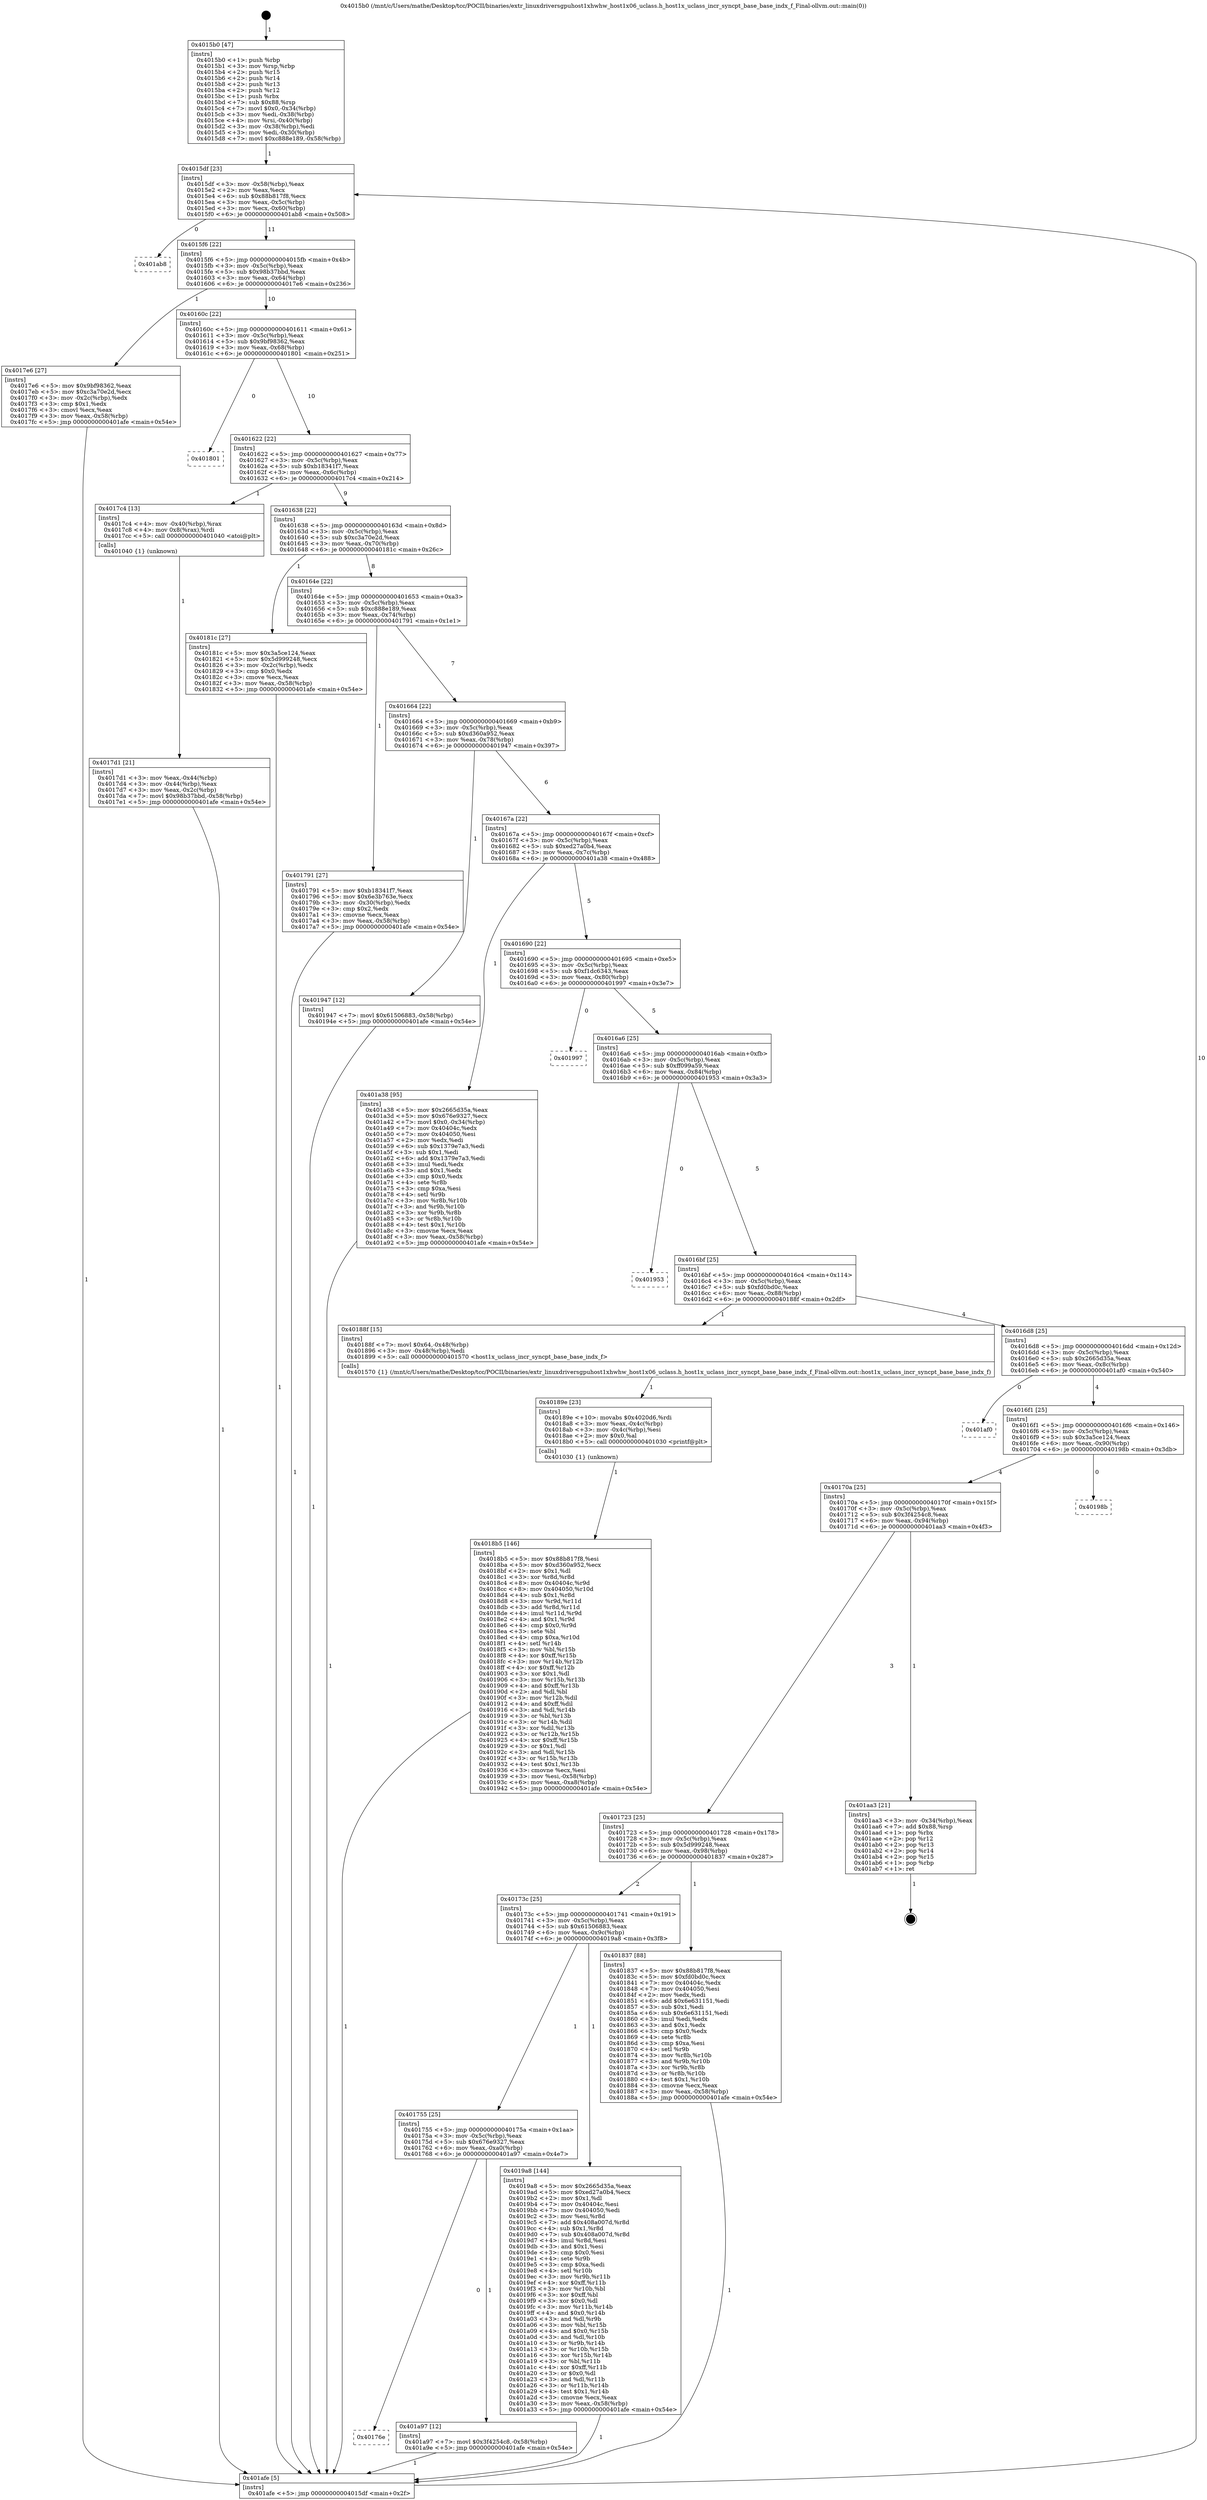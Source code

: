 digraph "0x4015b0" {
  label = "0x4015b0 (/mnt/c/Users/mathe/Desktop/tcc/POCII/binaries/extr_linuxdriversgpuhost1xhwhw_host1x06_uclass.h_host1x_uclass_incr_syncpt_base_base_indx_f_Final-ollvm.out::main(0))"
  labelloc = "t"
  node[shape=record]

  Entry [label="",width=0.3,height=0.3,shape=circle,fillcolor=black,style=filled]
  "0x4015df" [label="{
     0x4015df [23]\l
     | [instrs]\l
     &nbsp;&nbsp;0x4015df \<+3\>: mov -0x58(%rbp),%eax\l
     &nbsp;&nbsp;0x4015e2 \<+2\>: mov %eax,%ecx\l
     &nbsp;&nbsp;0x4015e4 \<+6\>: sub $0x88b817f8,%ecx\l
     &nbsp;&nbsp;0x4015ea \<+3\>: mov %eax,-0x5c(%rbp)\l
     &nbsp;&nbsp;0x4015ed \<+3\>: mov %ecx,-0x60(%rbp)\l
     &nbsp;&nbsp;0x4015f0 \<+6\>: je 0000000000401ab8 \<main+0x508\>\l
  }"]
  "0x401ab8" [label="{
     0x401ab8\l
  }", style=dashed]
  "0x4015f6" [label="{
     0x4015f6 [22]\l
     | [instrs]\l
     &nbsp;&nbsp;0x4015f6 \<+5\>: jmp 00000000004015fb \<main+0x4b\>\l
     &nbsp;&nbsp;0x4015fb \<+3\>: mov -0x5c(%rbp),%eax\l
     &nbsp;&nbsp;0x4015fe \<+5\>: sub $0x98b37bbd,%eax\l
     &nbsp;&nbsp;0x401603 \<+3\>: mov %eax,-0x64(%rbp)\l
     &nbsp;&nbsp;0x401606 \<+6\>: je 00000000004017e6 \<main+0x236\>\l
  }"]
  Exit [label="",width=0.3,height=0.3,shape=circle,fillcolor=black,style=filled,peripheries=2]
  "0x4017e6" [label="{
     0x4017e6 [27]\l
     | [instrs]\l
     &nbsp;&nbsp;0x4017e6 \<+5\>: mov $0x9bf98362,%eax\l
     &nbsp;&nbsp;0x4017eb \<+5\>: mov $0xc3a70e2d,%ecx\l
     &nbsp;&nbsp;0x4017f0 \<+3\>: mov -0x2c(%rbp),%edx\l
     &nbsp;&nbsp;0x4017f3 \<+3\>: cmp $0x1,%edx\l
     &nbsp;&nbsp;0x4017f6 \<+3\>: cmovl %ecx,%eax\l
     &nbsp;&nbsp;0x4017f9 \<+3\>: mov %eax,-0x58(%rbp)\l
     &nbsp;&nbsp;0x4017fc \<+5\>: jmp 0000000000401afe \<main+0x54e\>\l
  }"]
  "0x40160c" [label="{
     0x40160c [22]\l
     | [instrs]\l
     &nbsp;&nbsp;0x40160c \<+5\>: jmp 0000000000401611 \<main+0x61\>\l
     &nbsp;&nbsp;0x401611 \<+3\>: mov -0x5c(%rbp),%eax\l
     &nbsp;&nbsp;0x401614 \<+5\>: sub $0x9bf98362,%eax\l
     &nbsp;&nbsp;0x401619 \<+3\>: mov %eax,-0x68(%rbp)\l
     &nbsp;&nbsp;0x40161c \<+6\>: je 0000000000401801 \<main+0x251\>\l
  }"]
  "0x40176e" [label="{
     0x40176e\l
  }", style=dashed]
  "0x401801" [label="{
     0x401801\l
  }", style=dashed]
  "0x401622" [label="{
     0x401622 [22]\l
     | [instrs]\l
     &nbsp;&nbsp;0x401622 \<+5\>: jmp 0000000000401627 \<main+0x77\>\l
     &nbsp;&nbsp;0x401627 \<+3\>: mov -0x5c(%rbp),%eax\l
     &nbsp;&nbsp;0x40162a \<+5\>: sub $0xb18341f7,%eax\l
     &nbsp;&nbsp;0x40162f \<+3\>: mov %eax,-0x6c(%rbp)\l
     &nbsp;&nbsp;0x401632 \<+6\>: je 00000000004017c4 \<main+0x214\>\l
  }"]
  "0x401a97" [label="{
     0x401a97 [12]\l
     | [instrs]\l
     &nbsp;&nbsp;0x401a97 \<+7\>: movl $0x3f4254c8,-0x58(%rbp)\l
     &nbsp;&nbsp;0x401a9e \<+5\>: jmp 0000000000401afe \<main+0x54e\>\l
  }"]
  "0x4017c4" [label="{
     0x4017c4 [13]\l
     | [instrs]\l
     &nbsp;&nbsp;0x4017c4 \<+4\>: mov -0x40(%rbp),%rax\l
     &nbsp;&nbsp;0x4017c8 \<+4\>: mov 0x8(%rax),%rdi\l
     &nbsp;&nbsp;0x4017cc \<+5\>: call 0000000000401040 \<atoi@plt\>\l
     | [calls]\l
     &nbsp;&nbsp;0x401040 \{1\} (unknown)\l
  }"]
  "0x401638" [label="{
     0x401638 [22]\l
     | [instrs]\l
     &nbsp;&nbsp;0x401638 \<+5\>: jmp 000000000040163d \<main+0x8d\>\l
     &nbsp;&nbsp;0x40163d \<+3\>: mov -0x5c(%rbp),%eax\l
     &nbsp;&nbsp;0x401640 \<+5\>: sub $0xc3a70e2d,%eax\l
     &nbsp;&nbsp;0x401645 \<+3\>: mov %eax,-0x70(%rbp)\l
     &nbsp;&nbsp;0x401648 \<+6\>: je 000000000040181c \<main+0x26c\>\l
  }"]
  "0x401755" [label="{
     0x401755 [25]\l
     | [instrs]\l
     &nbsp;&nbsp;0x401755 \<+5\>: jmp 000000000040175a \<main+0x1aa\>\l
     &nbsp;&nbsp;0x40175a \<+3\>: mov -0x5c(%rbp),%eax\l
     &nbsp;&nbsp;0x40175d \<+5\>: sub $0x676e9327,%eax\l
     &nbsp;&nbsp;0x401762 \<+6\>: mov %eax,-0xa0(%rbp)\l
     &nbsp;&nbsp;0x401768 \<+6\>: je 0000000000401a97 \<main+0x4e7\>\l
  }"]
  "0x40181c" [label="{
     0x40181c [27]\l
     | [instrs]\l
     &nbsp;&nbsp;0x40181c \<+5\>: mov $0x3a5ce124,%eax\l
     &nbsp;&nbsp;0x401821 \<+5\>: mov $0x5d999248,%ecx\l
     &nbsp;&nbsp;0x401826 \<+3\>: mov -0x2c(%rbp),%edx\l
     &nbsp;&nbsp;0x401829 \<+3\>: cmp $0x0,%edx\l
     &nbsp;&nbsp;0x40182c \<+3\>: cmove %ecx,%eax\l
     &nbsp;&nbsp;0x40182f \<+3\>: mov %eax,-0x58(%rbp)\l
     &nbsp;&nbsp;0x401832 \<+5\>: jmp 0000000000401afe \<main+0x54e\>\l
  }"]
  "0x40164e" [label="{
     0x40164e [22]\l
     | [instrs]\l
     &nbsp;&nbsp;0x40164e \<+5\>: jmp 0000000000401653 \<main+0xa3\>\l
     &nbsp;&nbsp;0x401653 \<+3\>: mov -0x5c(%rbp),%eax\l
     &nbsp;&nbsp;0x401656 \<+5\>: sub $0xc888e189,%eax\l
     &nbsp;&nbsp;0x40165b \<+3\>: mov %eax,-0x74(%rbp)\l
     &nbsp;&nbsp;0x40165e \<+6\>: je 0000000000401791 \<main+0x1e1\>\l
  }"]
  "0x4019a8" [label="{
     0x4019a8 [144]\l
     | [instrs]\l
     &nbsp;&nbsp;0x4019a8 \<+5\>: mov $0x2665d35a,%eax\l
     &nbsp;&nbsp;0x4019ad \<+5\>: mov $0xed27a0b4,%ecx\l
     &nbsp;&nbsp;0x4019b2 \<+2\>: mov $0x1,%dl\l
     &nbsp;&nbsp;0x4019b4 \<+7\>: mov 0x40404c,%esi\l
     &nbsp;&nbsp;0x4019bb \<+7\>: mov 0x404050,%edi\l
     &nbsp;&nbsp;0x4019c2 \<+3\>: mov %esi,%r8d\l
     &nbsp;&nbsp;0x4019c5 \<+7\>: add $0x408a007d,%r8d\l
     &nbsp;&nbsp;0x4019cc \<+4\>: sub $0x1,%r8d\l
     &nbsp;&nbsp;0x4019d0 \<+7\>: sub $0x408a007d,%r8d\l
     &nbsp;&nbsp;0x4019d7 \<+4\>: imul %r8d,%esi\l
     &nbsp;&nbsp;0x4019db \<+3\>: and $0x1,%esi\l
     &nbsp;&nbsp;0x4019de \<+3\>: cmp $0x0,%esi\l
     &nbsp;&nbsp;0x4019e1 \<+4\>: sete %r9b\l
     &nbsp;&nbsp;0x4019e5 \<+3\>: cmp $0xa,%edi\l
     &nbsp;&nbsp;0x4019e8 \<+4\>: setl %r10b\l
     &nbsp;&nbsp;0x4019ec \<+3\>: mov %r9b,%r11b\l
     &nbsp;&nbsp;0x4019ef \<+4\>: xor $0xff,%r11b\l
     &nbsp;&nbsp;0x4019f3 \<+3\>: mov %r10b,%bl\l
     &nbsp;&nbsp;0x4019f6 \<+3\>: xor $0xff,%bl\l
     &nbsp;&nbsp;0x4019f9 \<+3\>: xor $0x0,%dl\l
     &nbsp;&nbsp;0x4019fc \<+3\>: mov %r11b,%r14b\l
     &nbsp;&nbsp;0x4019ff \<+4\>: and $0x0,%r14b\l
     &nbsp;&nbsp;0x401a03 \<+3\>: and %dl,%r9b\l
     &nbsp;&nbsp;0x401a06 \<+3\>: mov %bl,%r15b\l
     &nbsp;&nbsp;0x401a09 \<+4\>: and $0x0,%r15b\l
     &nbsp;&nbsp;0x401a0d \<+3\>: and %dl,%r10b\l
     &nbsp;&nbsp;0x401a10 \<+3\>: or %r9b,%r14b\l
     &nbsp;&nbsp;0x401a13 \<+3\>: or %r10b,%r15b\l
     &nbsp;&nbsp;0x401a16 \<+3\>: xor %r15b,%r14b\l
     &nbsp;&nbsp;0x401a19 \<+3\>: or %bl,%r11b\l
     &nbsp;&nbsp;0x401a1c \<+4\>: xor $0xff,%r11b\l
     &nbsp;&nbsp;0x401a20 \<+3\>: or $0x0,%dl\l
     &nbsp;&nbsp;0x401a23 \<+3\>: and %dl,%r11b\l
     &nbsp;&nbsp;0x401a26 \<+3\>: or %r11b,%r14b\l
     &nbsp;&nbsp;0x401a29 \<+4\>: test $0x1,%r14b\l
     &nbsp;&nbsp;0x401a2d \<+3\>: cmovne %ecx,%eax\l
     &nbsp;&nbsp;0x401a30 \<+3\>: mov %eax,-0x58(%rbp)\l
     &nbsp;&nbsp;0x401a33 \<+5\>: jmp 0000000000401afe \<main+0x54e\>\l
  }"]
  "0x401791" [label="{
     0x401791 [27]\l
     | [instrs]\l
     &nbsp;&nbsp;0x401791 \<+5\>: mov $0xb18341f7,%eax\l
     &nbsp;&nbsp;0x401796 \<+5\>: mov $0x6e3b763e,%ecx\l
     &nbsp;&nbsp;0x40179b \<+3\>: mov -0x30(%rbp),%edx\l
     &nbsp;&nbsp;0x40179e \<+3\>: cmp $0x2,%edx\l
     &nbsp;&nbsp;0x4017a1 \<+3\>: cmovne %ecx,%eax\l
     &nbsp;&nbsp;0x4017a4 \<+3\>: mov %eax,-0x58(%rbp)\l
     &nbsp;&nbsp;0x4017a7 \<+5\>: jmp 0000000000401afe \<main+0x54e\>\l
  }"]
  "0x401664" [label="{
     0x401664 [22]\l
     | [instrs]\l
     &nbsp;&nbsp;0x401664 \<+5\>: jmp 0000000000401669 \<main+0xb9\>\l
     &nbsp;&nbsp;0x401669 \<+3\>: mov -0x5c(%rbp),%eax\l
     &nbsp;&nbsp;0x40166c \<+5\>: sub $0xd360a952,%eax\l
     &nbsp;&nbsp;0x401671 \<+3\>: mov %eax,-0x78(%rbp)\l
     &nbsp;&nbsp;0x401674 \<+6\>: je 0000000000401947 \<main+0x397\>\l
  }"]
  "0x401afe" [label="{
     0x401afe [5]\l
     | [instrs]\l
     &nbsp;&nbsp;0x401afe \<+5\>: jmp 00000000004015df \<main+0x2f\>\l
  }"]
  "0x4015b0" [label="{
     0x4015b0 [47]\l
     | [instrs]\l
     &nbsp;&nbsp;0x4015b0 \<+1\>: push %rbp\l
     &nbsp;&nbsp;0x4015b1 \<+3\>: mov %rsp,%rbp\l
     &nbsp;&nbsp;0x4015b4 \<+2\>: push %r15\l
     &nbsp;&nbsp;0x4015b6 \<+2\>: push %r14\l
     &nbsp;&nbsp;0x4015b8 \<+2\>: push %r13\l
     &nbsp;&nbsp;0x4015ba \<+2\>: push %r12\l
     &nbsp;&nbsp;0x4015bc \<+1\>: push %rbx\l
     &nbsp;&nbsp;0x4015bd \<+7\>: sub $0x88,%rsp\l
     &nbsp;&nbsp;0x4015c4 \<+7\>: movl $0x0,-0x34(%rbp)\l
     &nbsp;&nbsp;0x4015cb \<+3\>: mov %edi,-0x38(%rbp)\l
     &nbsp;&nbsp;0x4015ce \<+4\>: mov %rsi,-0x40(%rbp)\l
     &nbsp;&nbsp;0x4015d2 \<+3\>: mov -0x38(%rbp),%edi\l
     &nbsp;&nbsp;0x4015d5 \<+3\>: mov %edi,-0x30(%rbp)\l
     &nbsp;&nbsp;0x4015d8 \<+7\>: movl $0xc888e189,-0x58(%rbp)\l
  }"]
  "0x4017d1" [label="{
     0x4017d1 [21]\l
     | [instrs]\l
     &nbsp;&nbsp;0x4017d1 \<+3\>: mov %eax,-0x44(%rbp)\l
     &nbsp;&nbsp;0x4017d4 \<+3\>: mov -0x44(%rbp),%eax\l
     &nbsp;&nbsp;0x4017d7 \<+3\>: mov %eax,-0x2c(%rbp)\l
     &nbsp;&nbsp;0x4017da \<+7\>: movl $0x98b37bbd,-0x58(%rbp)\l
     &nbsp;&nbsp;0x4017e1 \<+5\>: jmp 0000000000401afe \<main+0x54e\>\l
  }"]
  "0x4018b5" [label="{
     0x4018b5 [146]\l
     | [instrs]\l
     &nbsp;&nbsp;0x4018b5 \<+5\>: mov $0x88b817f8,%esi\l
     &nbsp;&nbsp;0x4018ba \<+5\>: mov $0xd360a952,%ecx\l
     &nbsp;&nbsp;0x4018bf \<+2\>: mov $0x1,%dl\l
     &nbsp;&nbsp;0x4018c1 \<+3\>: xor %r8d,%r8d\l
     &nbsp;&nbsp;0x4018c4 \<+8\>: mov 0x40404c,%r9d\l
     &nbsp;&nbsp;0x4018cc \<+8\>: mov 0x404050,%r10d\l
     &nbsp;&nbsp;0x4018d4 \<+4\>: sub $0x1,%r8d\l
     &nbsp;&nbsp;0x4018d8 \<+3\>: mov %r9d,%r11d\l
     &nbsp;&nbsp;0x4018db \<+3\>: add %r8d,%r11d\l
     &nbsp;&nbsp;0x4018de \<+4\>: imul %r11d,%r9d\l
     &nbsp;&nbsp;0x4018e2 \<+4\>: and $0x1,%r9d\l
     &nbsp;&nbsp;0x4018e6 \<+4\>: cmp $0x0,%r9d\l
     &nbsp;&nbsp;0x4018ea \<+3\>: sete %bl\l
     &nbsp;&nbsp;0x4018ed \<+4\>: cmp $0xa,%r10d\l
     &nbsp;&nbsp;0x4018f1 \<+4\>: setl %r14b\l
     &nbsp;&nbsp;0x4018f5 \<+3\>: mov %bl,%r15b\l
     &nbsp;&nbsp;0x4018f8 \<+4\>: xor $0xff,%r15b\l
     &nbsp;&nbsp;0x4018fc \<+3\>: mov %r14b,%r12b\l
     &nbsp;&nbsp;0x4018ff \<+4\>: xor $0xff,%r12b\l
     &nbsp;&nbsp;0x401903 \<+3\>: xor $0x1,%dl\l
     &nbsp;&nbsp;0x401906 \<+3\>: mov %r15b,%r13b\l
     &nbsp;&nbsp;0x401909 \<+4\>: and $0xff,%r13b\l
     &nbsp;&nbsp;0x40190d \<+2\>: and %dl,%bl\l
     &nbsp;&nbsp;0x40190f \<+3\>: mov %r12b,%dil\l
     &nbsp;&nbsp;0x401912 \<+4\>: and $0xff,%dil\l
     &nbsp;&nbsp;0x401916 \<+3\>: and %dl,%r14b\l
     &nbsp;&nbsp;0x401919 \<+3\>: or %bl,%r13b\l
     &nbsp;&nbsp;0x40191c \<+3\>: or %r14b,%dil\l
     &nbsp;&nbsp;0x40191f \<+3\>: xor %dil,%r13b\l
     &nbsp;&nbsp;0x401922 \<+3\>: or %r12b,%r15b\l
     &nbsp;&nbsp;0x401925 \<+4\>: xor $0xff,%r15b\l
     &nbsp;&nbsp;0x401929 \<+3\>: or $0x1,%dl\l
     &nbsp;&nbsp;0x40192c \<+3\>: and %dl,%r15b\l
     &nbsp;&nbsp;0x40192f \<+3\>: or %r15b,%r13b\l
     &nbsp;&nbsp;0x401932 \<+4\>: test $0x1,%r13b\l
     &nbsp;&nbsp;0x401936 \<+3\>: cmovne %ecx,%esi\l
     &nbsp;&nbsp;0x401939 \<+3\>: mov %esi,-0x58(%rbp)\l
     &nbsp;&nbsp;0x40193c \<+6\>: mov %eax,-0xa8(%rbp)\l
     &nbsp;&nbsp;0x401942 \<+5\>: jmp 0000000000401afe \<main+0x54e\>\l
  }"]
  "0x401947" [label="{
     0x401947 [12]\l
     | [instrs]\l
     &nbsp;&nbsp;0x401947 \<+7\>: movl $0x61506883,-0x58(%rbp)\l
     &nbsp;&nbsp;0x40194e \<+5\>: jmp 0000000000401afe \<main+0x54e\>\l
  }"]
  "0x40167a" [label="{
     0x40167a [22]\l
     | [instrs]\l
     &nbsp;&nbsp;0x40167a \<+5\>: jmp 000000000040167f \<main+0xcf\>\l
     &nbsp;&nbsp;0x40167f \<+3\>: mov -0x5c(%rbp),%eax\l
     &nbsp;&nbsp;0x401682 \<+5\>: sub $0xed27a0b4,%eax\l
     &nbsp;&nbsp;0x401687 \<+3\>: mov %eax,-0x7c(%rbp)\l
     &nbsp;&nbsp;0x40168a \<+6\>: je 0000000000401a38 \<main+0x488\>\l
  }"]
  "0x40189e" [label="{
     0x40189e [23]\l
     | [instrs]\l
     &nbsp;&nbsp;0x40189e \<+10\>: movabs $0x4020d6,%rdi\l
     &nbsp;&nbsp;0x4018a8 \<+3\>: mov %eax,-0x4c(%rbp)\l
     &nbsp;&nbsp;0x4018ab \<+3\>: mov -0x4c(%rbp),%esi\l
     &nbsp;&nbsp;0x4018ae \<+2\>: mov $0x0,%al\l
     &nbsp;&nbsp;0x4018b0 \<+5\>: call 0000000000401030 \<printf@plt\>\l
     | [calls]\l
     &nbsp;&nbsp;0x401030 \{1\} (unknown)\l
  }"]
  "0x401a38" [label="{
     0x401a38 [95]\l
     | [instrs]\l
     &nbsp;&nbsp;0x401a38 \<+5\>: mov $0x2665d35a,%eax\l
     &nbsp;&nbsp;0x401a3d \<+5\>: mov $0x676e9327,%ecx\l
     &nbsp;&nbsp;0x401a42 \<+7\>: movl $0x0,-0x34(%rbp)\l
     &nbsp;&nbsp;0x401a49 \<+7\>: mov 0x40404c,%edx\l
     &nbsp;&nbsp;0x401a50 \<+7\>: mov 0x404050,%esi\l
     &nbsp;&nbsp;0x401a57 \<+2\>: mov %edx,%edi\l
     &nbsp;&nbsp;0x401a59 \<+6\>: sub $0x1379e7a3,%edi\l
     &nbsp;&nbsp;0x401a5f \<+3\>: sub $0x1,%edi\l
     &nbsp;&nbsp;0x401a62 \<+6\>: add $0x1379e7a3,%edi\l
     &nbsp;&nbsp;0x401a68 \<+3\>: imul %edi,%edx\l
     &nbsp;&nbsp;0x401a6b \<+3\>: and $0x1,%edx\l
     &nbsp;&nbsp;0x401a6e \<+3\>: cmp $0x0,%edx\l
     &nbsp;&nbsp;0x401a71 \<+4\>: sete %r8b\l
     &nbsp;&nbsp;0x401a75 \<+3\>: cmp $0xa,%esi\l
     &nbsp;&nbsp;0x401a78 \<+4\>: setl %r9b\l
     &nbsp;&nbsp;0x401a7c \<+3\>: mov %r8b,%r10b\l
     &nbsp;&nbsp;0x401a7f \<+3\>: and %r9b,%r10b\l
     &nbsp;&nbsp;0x401a82 \<+3\>: xor %r9b,%r8b\l
     &nbsp;&nbsp;0x401a85 \<+3\>: or %r8b,%r10b\l
     &nbsp;&nbsp;0x401a88 \<+4\>: test $0x1,%r10b\l
     &nbsp;&nbsp;0x401a8c \<+3\>: cmovne %ecx,%eax\l
     &nbsp;&nbsp;0x401a8f \<+3\>: mov %eax,-0x58(%rbp)\l
     &nbsp;&nbsp;0x401a92 \<+5\>: jmp 0000000000401afe \<main+0x54e\>\l
  }"]
  "0x401690" [label="{
     0x401690 [22]\l
     | [instrs]\l
     &nbsp;&nbsp;0x401690 \<+5\>: jmp 0000000000401695 \<main+0xe5\>\l
     &nbsp;&nbsp;0x401695 \<+3\>: mov -0x5c(%rbp),%eax\l
     &nbsp;&nbsp;0x401698 \<+5\>: sub $0xf1dc6343,%eax\l
     &nbsp;&nbsp;0x40169d \<+3\>: mov %eax,-0x80(%rbp)\l
     &nbsp;&nbsp;0x4016a0 \<+6\>: je 0000000000401997 \<main+0x3e7\>\l
  }"]
  "0x40173c" [label="{
     0x40173c [25]\l
     | [instrs]\l
     &nbsp;&nbsp;0x40173c \<+5\>: jmp 0000000000401741 \<main+0x191\>\l
     &nbsp;&nbsp;0x401741 \<+3\>: mov -0x5c(%rbp),%eax\l
     &nbsp;&nbsp;0x401744 \<+5\>: sub $0x61506883,%eax\l
     &nbsp;&nbsp;0x401749 \<+6\>: mov %eax,-0x9c(%rbp)\l
     &nbsp;&nbsp;0x40174f \<+6\>: je 00000000004019a8 \<main+0x3f8\>\l
  }"]
  "0x401997" [label="{
     0x401997\l
  }", style=dashed]
  "0x4016a6" [label="{
     0x4016a6 [25]\l
     | [instrs]\l
     &nbsp;&nbsp;0x4016a6 \<+5\>: jmp 00000000004016ab \<main+0xfb\>\l
     &nbsp;&nbsp;0x4016ab \<+3\>: mov -0x5c(%rbp),%eax\l
     &nbsp;&nbsp;0x4016ae \<+5\>: sub $0xff099a59,%eax\l
     &nbsp;&nbsp;0x4016b3 \<+6\>: mov %eax,-0x84(%rbp)\l
     &nbsp;&nbsp;0x4016b9 \<+6\>: je 0000000000401953 \<main+0x3a3\>\l
  }"]
  "0x401837" [label="{
     0x401837 [88]\l
     | [instrs]\l
     &nbsp;&nbsp;0x401837 \<+5\>: mov $0x88b817f8,%eax\l
     &nbsp;&nbsp;0x40183c \<+5\>: mov $0xfd0bd0c,%ecx\l
     &nbsp;&nbsp;0x401841 \<+7\>: mov 0x40404c,%edx\l
     &nbsp;&nbsp;0x401848 \<+7\>: mov 0x404050,%esi\l
     &nbsp;&nbsp;0x40184f \<+2\>: mov %edx,%edi\l
     &nbsp;&nbsp;0x401851 \<+6\>: add $0x6e631151,%edi\l
     &nbsp;&nbsp;0x401857 \<+3\>: sub $0x1,%edi\l
     &nbsp;&nbsp;0x40185a \<+6\>: sub $0x6e631151,%edi\l
     &nbsp;&nbsp;0x401860 \<+3\>: imul %edi,%edx\l
     &nbsp;&nbsp;0x401863 \<+3\>: and $0x1,%edx\l
     &nbsp;&nbsp;0x401866 \<+3\>: cmp $0x0,%edx\l
     &nbsp;&nbsp;0x401869 \<+4\>: sete %r8b\l
     &nbsp;&nbsp;0x40186d \<+3\>: cmp $0xa,%esi\l
     &nbsp;&nbsp;0x401870 \<+4\>: setl %r9b\l
     &nbsp;&nbsp;0x401874 \<+3\>: mov %r8b,%r10b\l
     &nbsp;&nbsp;0x401877 \<+3\>: and %r9b,%r10b\l
     &nbsp;&nbsp;0x40187a \<+3\>: xor %r9b,%r8b\l
     &nbsp;&nbsp;0x40187d \<+3\>: or %r8b,%r10b\l
     &nbsp;&nbsp;0x401880 \<+4\>: test $0x1,%r10b\l
     &nbsp;&nbsp;0x401884 \<+3\>: cmovne %ecx,%eax\l
     &nbsp;&nbsp;0x401887 \<+3\>: mov %eax,-0x58(%rbp)\l
     &nbsp;&nbsp;0x40188a \<+5\>: jmp 0000000000401afe \<main+0x54e\>\l
  }"]
  "0x401953" [label="{
     0x401953\l
  }", style=dashed]
  "0x4016bf" [label="{
     0x4016bf [25]\l
     | [instrs]\l
     &nbsp;&nbsp;0x4016bf \<+5\>: jmp 00000000004016c4 \<main+0x114\>\l
     &nbsp;&nbsp;0x4016c4 \<+3\>: mov -0x5c(%rbp),%eax\l
     &nbsp;&nbsp;0x4016c7 \<+5\>: sub $0xfd0bd0c,%eax\l
     &nbsp;&nbsp;0x4016cc \<+6\>: mov %eax,-0x88(%rbp)\l
     &nbsp;&nbsp;0x4016d2 \<+6\>: je 000000000040188f \<main+0x2df\>\l
  }"]
  "0x401723" [label="{
     0x401723 [25]\l
     | [instrs]\l
     &nbsp;&nbsp;0x401723 \<+5\>: jmp 0000000000401728 \<main+0x178\>\l
     &nbsp;&nbsp;0x401728 \<+3\>: mov -0x5c(%rbp),%eax\l
     &nbsp;&nbsp;0x40172b \<+5\>: sub $0x5d999248,%eax\l
     &nbsp;&nbsp;0x401730 \<+6\>: mov %eax,-0x98(%rbp)\l
     &nbsp;&nbsp;0x401736 \<+6\>: je 0000000000401837 \<main+0x287\>\l
  }"]
  "0x40188f" [label="{
     0x40188f [15]\l
     | [instrs]\l
     &nbsp;&nbsp;0x40188f \<+7\>: movl $0x64,-0x48(%rbp)\l
     &nbsp;&nbsp;0x401896 \<+3\>: mov -0x48(%rbp),%edi\l
     &nbsp;&nbsp;0x401899 \<+5\>: call 0000000000401570 \<host1x_uclass_incr_syncpt_base_base_indx_f\>\l
     | [calls]\l
     &nbsp;&nbsp;0x401570 \{1\} (/mnt/c/Users/mathe/Desktop/tcc/POCII/binaries/extr_linuxdriversgpuhost1xhwhw_host1x06_uclass.h_host1x_uclass_incr_syncpt_base_base_indx_f_Final-ollvm.out::host1x_uclass_incr_syncpt_base_base_indx_f)\l
  }"]
  "0x4016d8" [label="{
     0x4016d8 [25]\l
     | [instrs]\l
     &nbsp;&nbsp;0x4016d8 \<+5\>: jmp 00000000004016dd \<main+0x12d\>\l
     &nbsp;&nbsp;0x4016dd \<+3\>: mov -0x5c(%rbp),%eax\l
     &nbsp;&nbsp;0x4016e0 \<+5\>: sub $0x2665d35a,%eax\l
     &nbsp;&nbsp;0x4016e5 \<+6\>: mov %eax,-0x8c(%rbp)\l
     &nbsp;&nbsp;0x4016eb \<+6\>: je 0000000000401af0 \<main+0x540\>\l
  }"]
  "0x401aa3" [label="{
     0x401aa3 [21]\l
     | [instrs]\l
     &nbsp;&nbsp;0x401aa3 \<+3\>: mov -0x34(%rbp),%eax\l
     &nbsp;&nbsp;0x401aa6 \<+7\>: add $0x88,%rsp\l
     &nbsp;&nbsp;0x401aad \<+1\>: pop %rbx\l
     &nbsp;&nbsp;0x401aae \<+2\>: pop %r12\l
     &nbsp;&nbsp;0x401ab0 \<+2\>: pop %r13\l
     &nbsp;&nbsp;0x401ab2 \<+2\>: pop %r14\l
     &nbsp;&nbsp;0x401ab4 \<+2\>: pop %r15\l
     &nbsp;&nbsp;0x401ab6 \<+1\>: pop %rbp\l
     &nbsp;&nbsp;0x401ab7 \<+1\>: ret\l
  }"]
  "0x401af0" [label="{
     0x401af0\l
  }", style=dashed]
  "0x4016f1" [label="{
     0x4016f1 [25]\l
     | [instrs]\l
     &nbsp;&nbsp;0x4016f1 \<+5\>: jmp 00000000004016f6 \<main+0x146\>\l
     &nbsp;&nbsp;0x4016f6 \<+3\>: mov -0x5c(%rbp),%eax\l
     &nbsp;&nbsp;0x4016f9 \<+5\>: sub $0x3a5ce124,%eax\l
     &nbsp;&nbsp;0x4016fe \<+6\>: mov %eax,-0x90(%rbp)\l
     &nbsp;&nbsp;0x401704 \<+6\>: je 000000000040198b \<main+0x3db\>\l
  }"]
  "0x40170a" [label="{
     0x40170a [25]\l
     | [instrs]\l
     &nbsp;&nbsp;0x40170a \<+5\>: jmp 000000000040170f \<main+0x15f\>\l
     &nbsp;&nbsp;0x40170f \<+3\>: mov -0x5c(%rbp),%eax\l
     &nbsp;&nbsp;0x401712 \<+5\>: sub $0x3f4254c8,%eax\l
     &nbsp;&nbsp;0x401717 \<+6\>: mov %eax,-0x94(%rbp)\l
     &nbsp;&nbsp;0x40171d \<+6\>: je 0000000000401aa3 \<main+0x4f3\>\l
  }"]
  "0x40198b" [label="{
     0x40198b\l
  }", style=dashed]
  Entry -> "0x4015b0" [label=" 1"]
  "0x4015df" -> "0x401ab8" [label=" 0"]
  "0x4015df" -> "0x4015f6" [label=" 11"]
  "0x401aa3" -> Exit [label=" 1"]
  "0x4015f6" -> "0x4017e6" [label=" 1"]
  "0x4015f6" -> "0x40160c" [label=" 10"]
  "0x401a97" -> "0x401afe" [label=" 1"]
  "0x40160c" -> "0x401801" [label=" 0"]
  "0x40160c" -> "0x401622" [label=" 10"]
  "0x401755" -> "0x40176e" [label=" 0"]
  "0x401622" -> "0x4017c4" [label=" 1"]
  "0x401622" -> "0x401638" [label=" 9"]
  "0x401755" -> "0x401a97" [label=" 1"]
  "0x401638" -> "0x40181c" [label=" 1"]
  "0x401638" -> "0x40164e" [label=" 8"]
  "0x401a38" -> "0x401afe" [label=" 1"]
  "0x40164e" -> "0x401791" [label=" 1"]
  "0x40164e" -> "0x401664" [label=" 7"]
  "0x401791" -> "0x401afe" [label=" 1"]
  "0x4015b0" -> "0x4015df" [label=" 1"]
  "0x401afe" -> "0x4015df" [label=" 10"]
  "0x4017c4" -> "0x4017d1" [label=" 1"]
  "0x4017d1" -> "0x401afe" [label=" 1"]
  "0x4017e6" -> "0x401afe" [label=" 1"]
  "0x40181c" -> "0x401afe" [label=" 1"]
  "0x4019a8" -> "0x401afe" [label=" 1"]
  "0x401664" -> "0x401947" [label=" 1"]
  "0x401664" -> "0x40167a" [label=" 6"]
  "0x40173c" -> "0x4019a8" [label=" 1"]
  "0x40167a" -> "0x401a38" [label=" 1"]
  "0x40167a" -> "0x401690" [label=" 5"]
  "0x40173c" -> "0x401755" [label=" 1"]
  "0x401690" -> "0x401997" [label=" 0"]
  "0x401690" -> "0x4016a6" [label=" 5"]
  "0x401947" -> "0x401afe" [label=" 1"]
  "0x4016a6" -> "0x401953" [label=" 0"]
  "0x4016a6" -> "0x4016bf" [label=" 5"]
  "0x4018b5" -> "0x401afe" [label=" 1"]
  "0x4016bf" -> "0x40188f" [label=" 1"]
  "0x4016bf" -> "0x4016d8" [label=" 4"]
  "0x40188f" -> "0x40189e" [label=" 1"]
  "0x4016d8" -> "0x401af0" [label=" 0"]
  "0x4016d8" -> "0x4016f1" [label=" 4"]
  "0x401837" -> "0x401afe" [label=" 1"]
  "0x4016f1" -> "0x40198b" [label=" 0"]
  "0x4016f1" -> "0x40170a" [label=" 4"]
  "0x401723" -> "0x40173c" [label=" 2"]
  "0x40170a" -> "0x401aa3" [label=" 1"]
  "0x40170a" -> "0x401723" [label=" 3"]
  "0x40189e" -> "0x4018b5" [label=" 1"]
  "0x401723" -> "0x401837" [label=" 1"]
}
